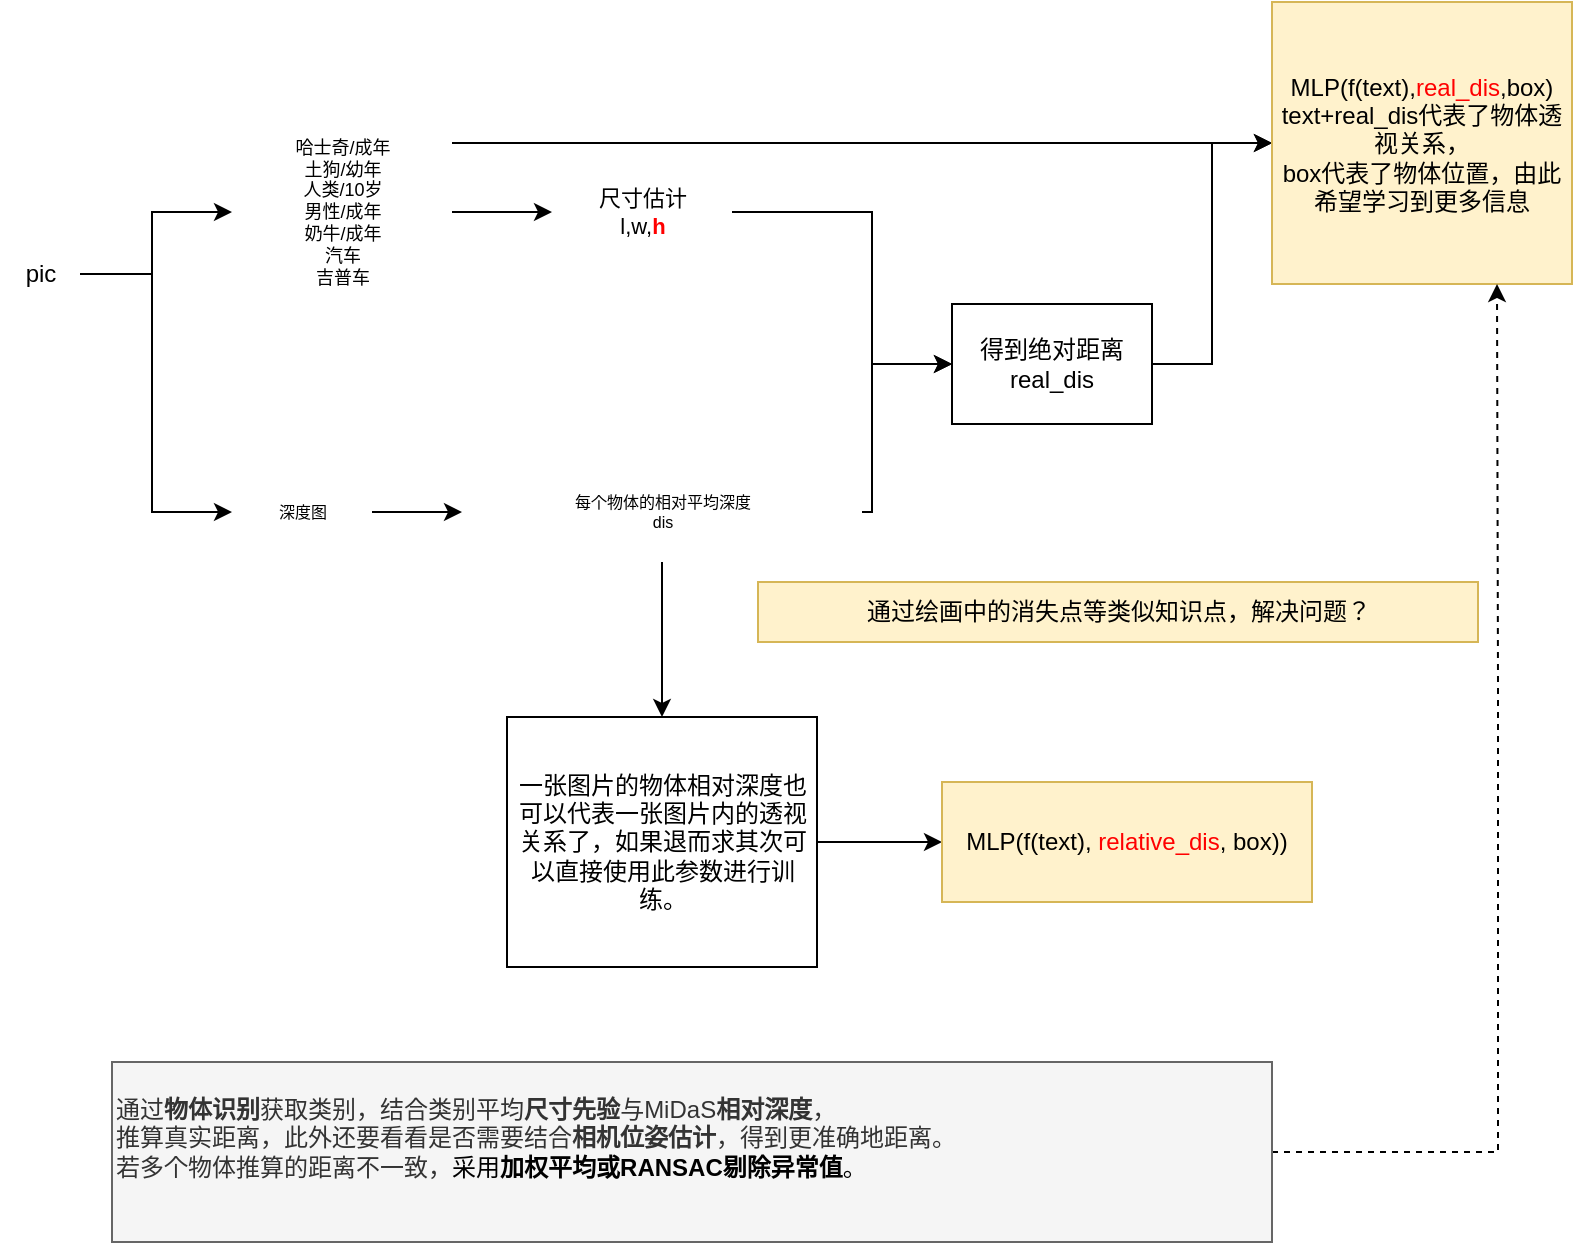 <mxfile version="26.1.0">
  <diagram name="第 1 页" id="82f60LmP1u0pq9tIpefj">
    <mxGraphModel dx="1426" dy="1924" grid="1" gridSize="10" guides="1" tooltips="1" connect="1" arrows="1" fold="1" page="1" pageScale="1" pageWidth="827" pageHeight="1169" math="0" shadow="0">
      <root>
        <mxCell id="0" />
        <mxCell id="1" parent="0" />
        <mxCell id="mmYBGth3hii7XmsbXvDx-7" value="" style="edgeStyle=orthogonalEdgeStyle;rounded=0;orthogonalLoop=1;jettySize=auto;html=1;" edge="1" parent="1" source="mmYBGth3hii7XmsbXvDx-5" target="mmYBGth3hii7XmsbXvDx-6">
          <mxGeometry relative="1" as="geometry">
            <Array as="points">
              <mxPoint x="100" y="96" />
              <mxPoint x="100" y="65" />
            </Array>
          </mxGeometry>
        </mxCell>
        <mxCell id="mmYBGth3hii7XmsbXvDx-13" value="" style="edgeStyle=orthogonalEdgeStyle;rounded=0;orthogonalLoop=1;jettySize=auto;html=1;" edge="1" parent="1" source="mmYBGth3hii7XmsbXvDx-5" target="mmYBGth3hii7XmsbXvDx-12">
          <mxGeometry relative="1" as="geometry">
            <Array as="points">
              <mxPoint x="100" y="96" />
              <mxPoint x="100" y="215" />
            </Array>
          </mxGeometry>
        </mxCell>
        <mxCell id="mmYBGth3hii7XmsbXvDx-5" value="pic" style="text;html=1;align=center;verticalAlign=middle;resizable=0;points=[];autosize=1;strokeColor=none;fillColor=none;" vertex="1" parent="1">
          <mxGeometry x="24" y="81" width="40" height="30" as="geometry" />
        </mxCell>
        <mxCell id="mmYBGth3hii7XmsbXvDx-9" value="" style="edgeStyle=orthogonalEdgeStyle;rounded=0;orthogonalLoop=1;jettySize=auto;html=1;" edge="1" parent="1" source="mmYBGth3hii7XmsbXvDx-6" target="mmYBGth3hii7XmsbXvDx-8">
          <mxGeometry relative="1" as="geometry" />
        </mxCell>
        <mxCell id="mmYBGth3hii7XmsbXvDx-22" style="edgeStyle=orthogonalEdgeStyle;rounded=0;orthogonalLoop=1;jettySize=auto;html=1;entryX=0;entryY=0.5;entryDx=0;entryDy=0;" edge="1" parent="1" source="mmYBGth3hii7XmsbXvDx-6" target="mmYBGth3hii7XmsbXvDx-20">
          <mxGeometry relative="1" as="geometry">
            <Array as="points">
              <mxPoint x="220" y="30" />
              <mxPoint x="220" y="30" />
            </Array>
          </mxGeometry>
        </mxCell>
        <mxCell id="mmYBGth3hii7XmsbXvDx-6" value="&lt;font&gt;哈士奇/成年&lt;/font&gt;&lt;div&gt;&lt;font&gt;土狗/幼年&lt;/font&gt;&lt;/div&gt;&lt;div&gt;&lt;font&gt;人类/10岁&lt;/font&gt;&lt;/div&gt;&lt;div&gt;&lt;font&gt;男性/成年&lt;/font&gt;&lt;/div&gt;&lt;div&gt;&lt;font&gt;奶牛/成年&lt;/font&gt;&lt;/div&gt;&lt;div&gt;&lt;font&gt;汽车&lt;/font&gt;&lt;/div&gt;&lt;div&gt;&lt;font&gt;吉普车&lt;/font&gt;&lt;/div&gt;" style="text;html=1;align=center;verticalAlign=middle;resizable=0;points=[];autosize=1;strokeColor=none;fillColor=none;fontSize=9;horizontal=1;fontStyle=0;fontFamily=Helvetica;" vertex="1" parent="1">
          <mxGeometry x="140" y="-10" width="110" height="150" as="geometry" />
        </mxCell>
        <mxCell id="mmYBGth3hii7XmsbXvDx-17" value="" style="edgeStyle=orthogonalEdgeStyle;rounded=0;orthogonalLoop=1;jettySize=auto;html=1;entryX=0;entryY=0.5;entryDx=0;entryDy=0;" edge="1" parent="1" source="mmYBGth3hii7XmsbXvDx-8" target="mmYBGth3hii7XmsbXvDx-16">
          <mxGeometry relative="1" as="geometry">
            <Array as="points">
              <mxPoint x="460" y="65" />
              <mxPoint x="460" y="141" />
            </Array>
          </mxGeometry>
        </mxCell>
        <mxCell id="mmYBGth3hii7XmsbXvDx-8" value="尺寸估计&lt;div&gt;l,w,&lt;b&gt;&lt;font style=&quot;color: rgb(255, 0, 0);&quot;&gt;h&lt;/font&gt;&lt;/b&gt;&lt;/div&gt;" style="text;html=1;align=center;verticalAlign=middle;resizable=0;points=[];autosize=1;strokeColor=none;fillColor=none;fontSize=11;" vertex="1" parent="1">
          <mxGeometry x="300" y="40" width="90" height="50" as="geometry" />
        </mxCell>
        <mxCell id="mmYBGth3hii7XmsbXvDx-15" value="" style="edgeStyle=orthogonalEdgeStyle;rounded=0;orthogonalLoop=1;jettySize=auto;html=1;" edge="1" parent="1" source="mmYBGth3hii7XmsbXvDx-12" target="mmYBGth3hii7XmsbXvDx-14">
          <mxGeometry relative="1" as="geometry" />
        </mxCell>
        <mxCell id="mmYBGth3hii7XmsbXvDx-12" value="深度图" style="text;html=1;align=center;verticalAlign=middle;resizable=0;points=[];autosize=1;strokeColor=none;fillColor=none;fontSize=8;" vertex="1" parent="1">
          <mxGeometry x="140" y="200" width="70" height="30" as="geometry" />
        </mxCell>
        <mxCell id="mmYBGth3hii7XmsbXvDx-18" style="edgeStyle=orthogonalEdgeStyle;rounded=0;orthogonalLoop=1;jettySize=auto;html=1;entryX=0;entryY=0.5;entryDx=0;entryDy=0;" edge="1" parent="1" source="mmYBGth3hii7XmsbXvDx-14" target="mmYBGth3hii7XmsbXvDx-16">
          <mxGeometry relative="1" as="geometry">
            <Array as="points">
              <mxPoint x="460" y="215" />
              <mxPoint x="460" y="141" />
            </Array>
          </mxGeometry>
        </mxCell>
        <mxCell id="mmYBGth3hii7XmsbXvDx-25" value="" style="edgeStyle=orthogonalEdgeStyle;rounded=0;orthogonalLoop=1;jettySize=auto;html=1;" edge="1" parent="1" source="mmYBGth3hii7XmsbXvDx-14" target="mmYBGth3hii7XmsbXvDx-24">
          <mxGeometry relative="1" as="geometry" />
        </mxCell>
        <mxCell id="mmYBGth3hii7XmsbXvDx-14" value="每个物体的相对平均深度&lt;div&gt;dis&lt;/div&gt;" style="text;html=1;align=center;verticalAlign=middle;resizable=0;points=[];autosize=1;strokeColor=none;fillColor=none;fontSize=8;" vertex="1" parent="1">
          <mxGeometry x="255" y="190" width="200" height="50" as="geometry" />
        </mxCell>
        <mxCell id="mmYBGth3hii7XmsbXvDx-23" style="edgeStyle=orthogonalEdgeStyle;rounded=0;orthogonalLoop=1;jettySize=auto;html=1;entryX=0;entryY=0.5;entryDx=0;entryDy=0;" edge="1" parent="1" source="mmYBGth3hii7XmsbXvDx-16" target="mmYBGth3hii7XmsbXvDx-20">
          <mxGeometry relative="1" as="geometry" />
        </mxCell>
        <mxCell id="mmYBGth3hii7XmsbXvDx-16" value="得到绝对距离real_dis" style="whiteSpace=wrap;html=1;" vertex="1" parent="1">
          <mxGeometry x="500" y="111" width="100" height="60" as="geometry" />
        </mxCell>
        <mxCell id="mmYBGth3hii7XmsbXvDx-20" value="MLP(f(text),&lt;font style=&quot;color: rgb(255, 0, 0);&quot;&gt;real_dis&lt;/font&gt;,box)&lt;div&gt;text+real_dis代表了物体透视关系，&lt;/div&gt;&lt;div&gt;box代表了物体位置，由此希望学习到更多信息&lt;/div&gt;" style="whiteSpace=wrap;html=1;fillColor=#fff2cc;strokeColor=#d6b656;" vertex="1" parent="1">
          <mxGeometry x="660" y="-40" width="150" height="141" as="geometry" />
        </mxCell>
        <mxCell id="mmYBGth3hii7XmsbXvDx-27" value="" style="edgeStyle=orthogonalEdgeStyle;rounded=0;orthogonalLoop=1;jettySize=auto;html=1;" edge="1" parent="1" source="mmYBGth3hii7XmsbXvDx-24" target="mmYBGth3hii7XmsbXvDx-26">
          <mxGeometry relative="1" as="geometry" />
        </mxCell>
        <mxCell id="mmYBGth3hii7XmsbXvDx-24" value="一张图片的物体相对深度也可以代表一张图片内的透视关系了，如果退而求其次可以直接使用此参数进行训练。" style="whiteSpace=wrap;html=1;" vertex="1" parent="1">
          <mxGeometry x="277.5" y="317.5" width="155" height="125" as="geometry" />
        </mxCell>
        <mxCell id="mmYBGth3hii7XmsbXvDx-26" value="MLP(f(text), &lt;font style=&quot;color: rgb(255, 0, 0);&quot;&gt;relative_dis&lt;/font&gt;, box))" style="whiteSpace=wrap;html=1;fillColor=#fff2cc;strokeColor=#d6b656;" vertex="1" parent="1">
          <mxGeometry x="495" y="350" width="185" height="60" as="geometry" />
        </mxCell>
        <mxCell id="mmYBGth3hii7XmsbXvDx-28" value="通过绘画中的消失点等类似知识点，解决问题？" style="text;html=1;align=center;verticalAlign=middle;resizable=0;points=[];autosize=1;strokeColor=#d6b656;fillColor=#fff2cc;" vertex="1" parent="1">
          <mxGeometry x="403" y="250" width="360" height="30" as="geometry" />
        </mxCell>
        <mxCell id="mmYBGth3hii7XmsbXvDx-30" style="edgeStyle=orthogonalEdgeStyle;rounded=0;orthogonalLoop=1;jettySize=auto;html=1;entryX=0.75;entryY=1;entryDx=0;entryDy=0;dashed=1;" edge="1" parent="1" source="mmYBGth3hii7XmsbXvDx-29" target="mmYBGth3hii7XmsbXvDx-20">
          <mxGeometry relative="1" as="geometry">
            <Array as="points">
              <mxPoint x="773" y="535" />
              <mxPoint x="773" y="301" />
            </Array>
          </mxGeometry>
        </mxCell>
        <mxCell id="mmYBGth3hii7XmsbXvDx-29" value="通过&lt;b&gt;物体识别&lt;/b&gt;获取类别，结合类别平均&lt;b&gt;尺寸先验&lt;/b&gt;与MiDaS&lt;b&gt;相对深度&lt;/b&gt;，&lt;div&gt;推算真实距离，此外还要看看是否需要结合&lt;b&gt;相机位姿估计&lt;/b&gt;，得到更准确地距离。&lt;/div&gt;&lt;div&gt;若多个物体推算的距离不一致，&lt;span style=&quot;background-color: transparent; color: light-dark(rgb(0, 0, 0), rgb(255, 255, 255));&quot;&gt;采用&lt;b&gt;加权平均或RANSAC剔除异常值&lt;/b&gt;。&lt;/span&gt;&lt;/div&gt;&lt;div&gt;&lt;span style=&quot;background-color: transparent; color: light-dark(rgb(0, 0, 0), rgb(255, 255, 255));&quot;&gt;&lt;br&gt;&lt;/span&gt;&lt;/div&gt;" style="text;html=1;align=left;verticalAlign=middle;resizable=0;points=[];autosize=1;strokeColor=#666666;fillColor=#f5f5f5;fontColor=#333333;" vertex="1" parent="1">
          <mxGeometry x="80" y="490" width="580" height="90" as="geometry" />
        </mxCell>
      </root>
    </mxGraphModel>
  </diagram>
</mxfile>
